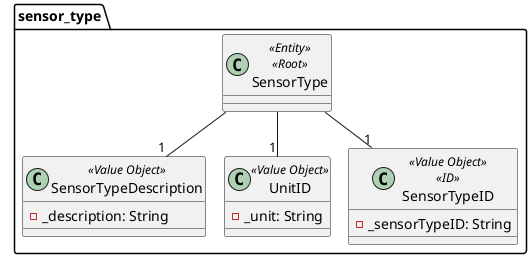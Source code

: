 @startuml
!pragma layout smetana

package sensor_type {

  class SensorType<<Entity>><<Root>> {
  }

  class SensorTypeDescription<<Value Object>> {
    - _description: String
  }
  class UnitID<<Value Object>> {
      - _unit: String
    }
   class SensorTypeID<<Value Object>><<ID>> {
      - _sensorTypeID: String
    }

}
SensorType  -- "1" UnitID
SensorType  -- "1" SensorTypeDescription
SensorType  -- "1" SensorTypeID

@enduml
